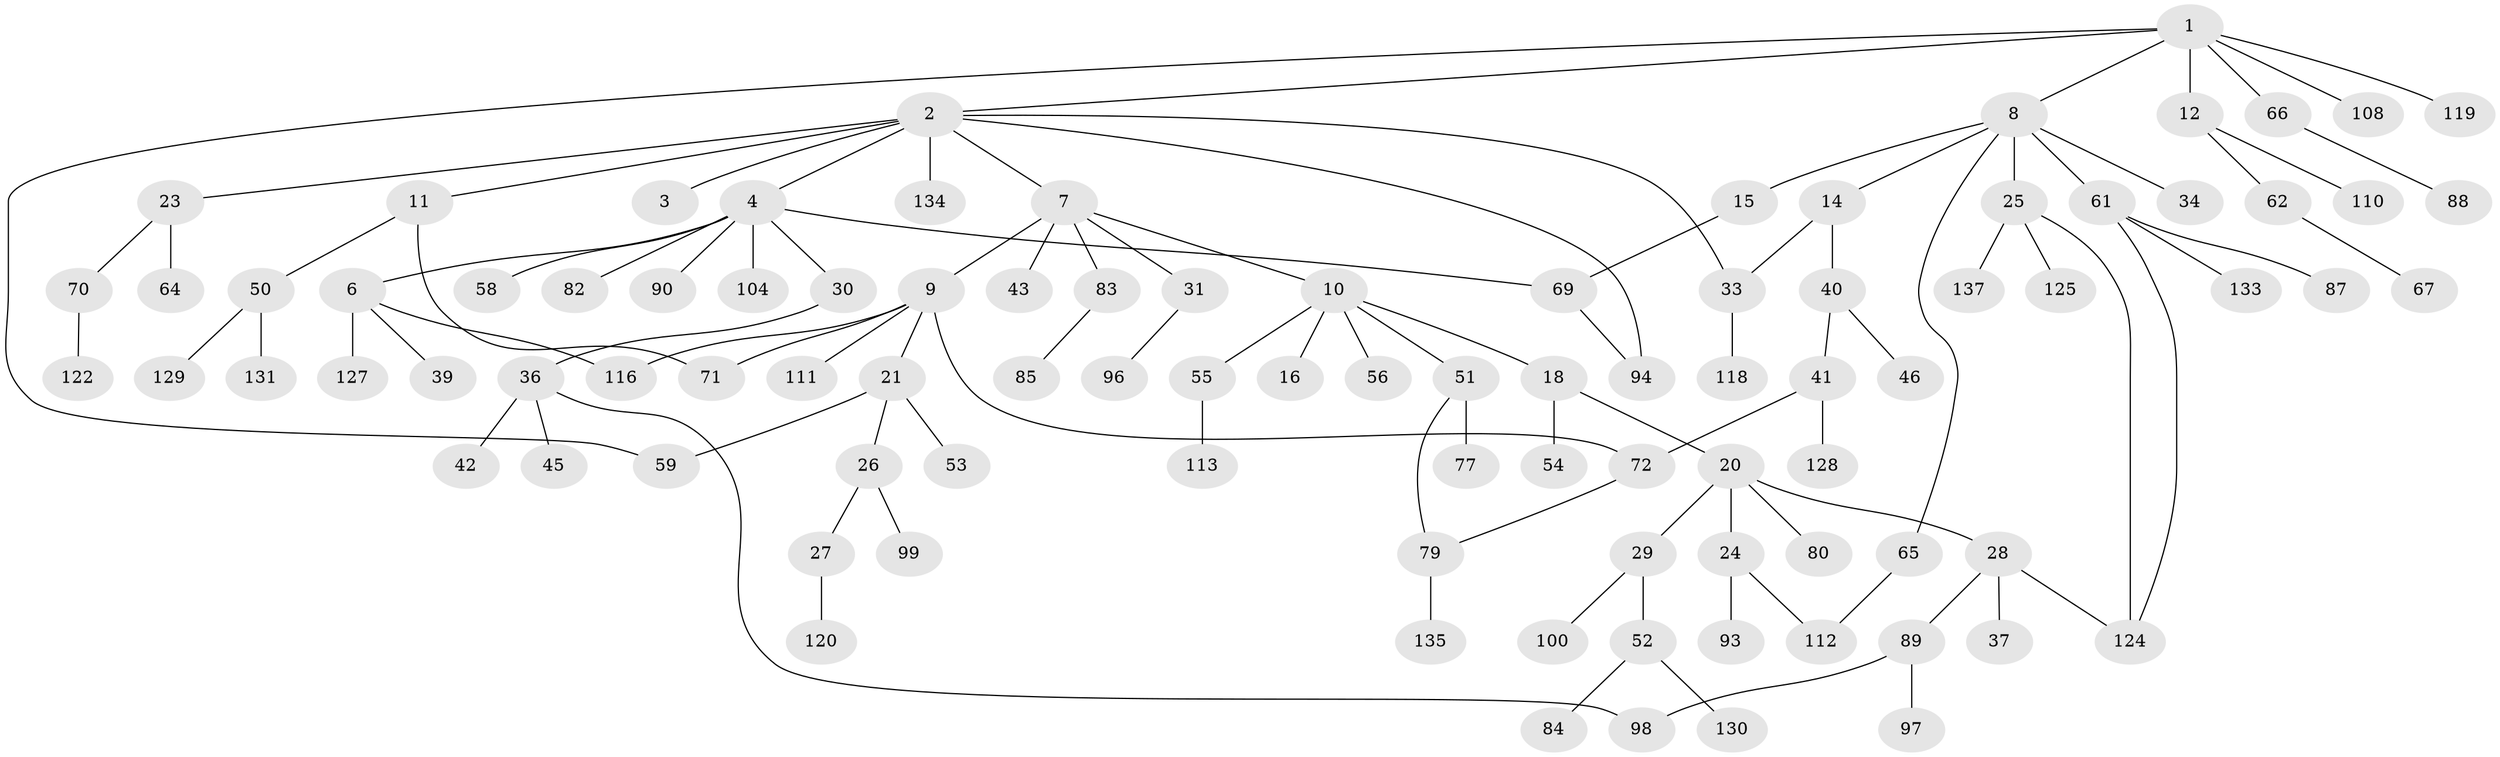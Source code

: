 // Generated by graph-tools (version 1.1) at 2025/51/02/27/25 19:51:36]
// undirected, 96 vertices, 107 edges
graph export_dot {
graph [start="1"]
  node [color=gray90,style=filled];
  1 [super="+19"];
  2 [super="+5"];
  3;
  4 [super="+22"];
  6 [super="+17"];
  7 [super="+47"];
  8 [super="+57"];
  9 [super="+13"];
  10 [super="+44"];
  11 [super="+49"];
  12 [super="+74"];
  14 [super="+76"];
  15;
  16;
  18 [super="+114"];
  20 [super="+60"];
  21 [super="+126"];
  23;
  24 [super="+48"];
  25 [super="+109"];
  26 [super="+91"];
  27;
  28 [super="+92"];
  29 [super="+35"];
  30;
  31 [super="+32"];
  33 [super="+101"];
  34;
  36 [super="+38"];
  37 [super="+123"];
  39;
  40;
  41 [super="+121"];
  42;
  43;
  45;
  46;
  50;
  51 [super="+73"];
  52 [super="+68"];
  53;
  54;
  55;
  56;
  58;
  59;
  61 [super="+63"];
  62;
  64 [super="+86"];
  65 [super="+78"];
  66;
  67 [super="+132"];
  69 [super="+81"];
  70;
  71 [super="+75"];
  72 [super="+105"];
  77;
  79 [super="+95"];
  80 [super="+107"];
  82 [super="+106"];
  83;
  84;
  85;
  87;
  88;
  89;
  90;
  93;
  94 [super="+117"];
  96;
  97 [super="+103"];
  98 [super="+102"];
  99;
  100;
  104;
  108;
  110;
  111;
  112 [super="+115"];
  113;
  116;
  118;
  119;
  120;
  122 [super="+136"];
  124;
  125;
  127;
  128;
  129;
  130;
  131;
  133;
  134;
  135;
  137;
  1 -- 2;
  1 -- 8;
  1 -- 12;
  1 -- 59;
  1 -- 108;
  1 -- 119;
  1 -- 66;
  2 -- 3;
  2 -- 4;
  2 -- 7;
  2 -- 23;
  2 -- 134;
  2 -- 11;
  2 -- 33;
  2 -- 94;
  4 -- 6;
  4 -- 30;
  4 -- 58;
  4 -- 69;
  4 -- 82;
  4 -- 90;
  4 -- 104;
  6 -- 116;
  6 -- 39;
  6 -- 127;
  7 -- 9;
  7 -- 10;
  7 -- 31;
  7 -- 43;
  7 -- 83;
  8 -- 14;
  8 -- 15;
  8 -- 25;
  8 -- 34;
  8 -- 65;
  8 -- 61;
  9 -- 72;
  9 -- 116;
  9 -- 21;
  9 -- 71;
  9 -- 111;
  10 -- 16;
  10 -- 18;
  10 -- 51;
  10 -- 55;
  10 -- 56;
  11 -- 50;
  11 -- 71;
  12 -- 62;
  12 -- 110;
  14 -- 33;
  14 -- 40;
  15 -- 69;
  18 -- 20;
  18 -- 54;
  20 -- 24;
  20 -- 28;
  20 -- 29;
  20 -- 80;
  21 -- 26;
  21 -- 53;
  21 -- 59;
  23 -- 64;
  23 -- 70;
  24 -- 112;
  24 -- 93;
  25 -- 125;
  25 -- 137;
  25 -- 124;
  26 -- 27;
  26 -- 99;
  27 -- 120;
  28 -- 37;
  28 -- 89;
  28 -- 124;
  29 -- 52;
  29 -- 100;
  30 -- 36;
  31 -- 96;
  33 -- 118;
  36 -- 42;
  36 -- 45;
  36 -- 98;
  40 -- 41;
  40 -- 46;
  41 -- 128;
  41 -- 72;
  50 -- 129;
  50 -- 131;
  51 -- 77;
  51 -- 79;
  52 -- 130;
  52 -- 84;
  55 -- 113;
  61 -- 133;
  61 -- 124;
  61 -- 87;
  62 -- 67;
  65 -- 112;
  66 -- 88;
  69 -- 94;
  70 -- 122;
  72 -- 79;
  79 -- 135;
  83 -- 85;
  89 -- 97;
  89 -- 98;
}
